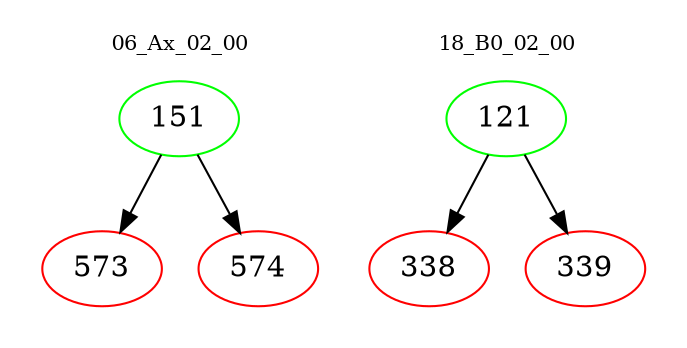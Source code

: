digraph{
subgraph cluster_0 {
color = white
label = "06_Ax_02_00";
fontsize=10;
T0_151 [label="151", color="green"]
T0_151 -> T0_573 [color="black"]
T0_573 [label="573", color="red"]
T0_151 -> T0_574 [color="black"]
T0_574 [label="574", color="red"]
}
subgraph cluster_1 {
color = white
label = "18_B0_02_00";
fontsize=10;
T1_121 [label="121", color="green"]
T1_121 -> T1_338 [color="black"]
T1_338 [label="338", color="red"]
T1_121 -> T1_339 [color="black"]
T1_339 [label="339", color="red"]
}
}
